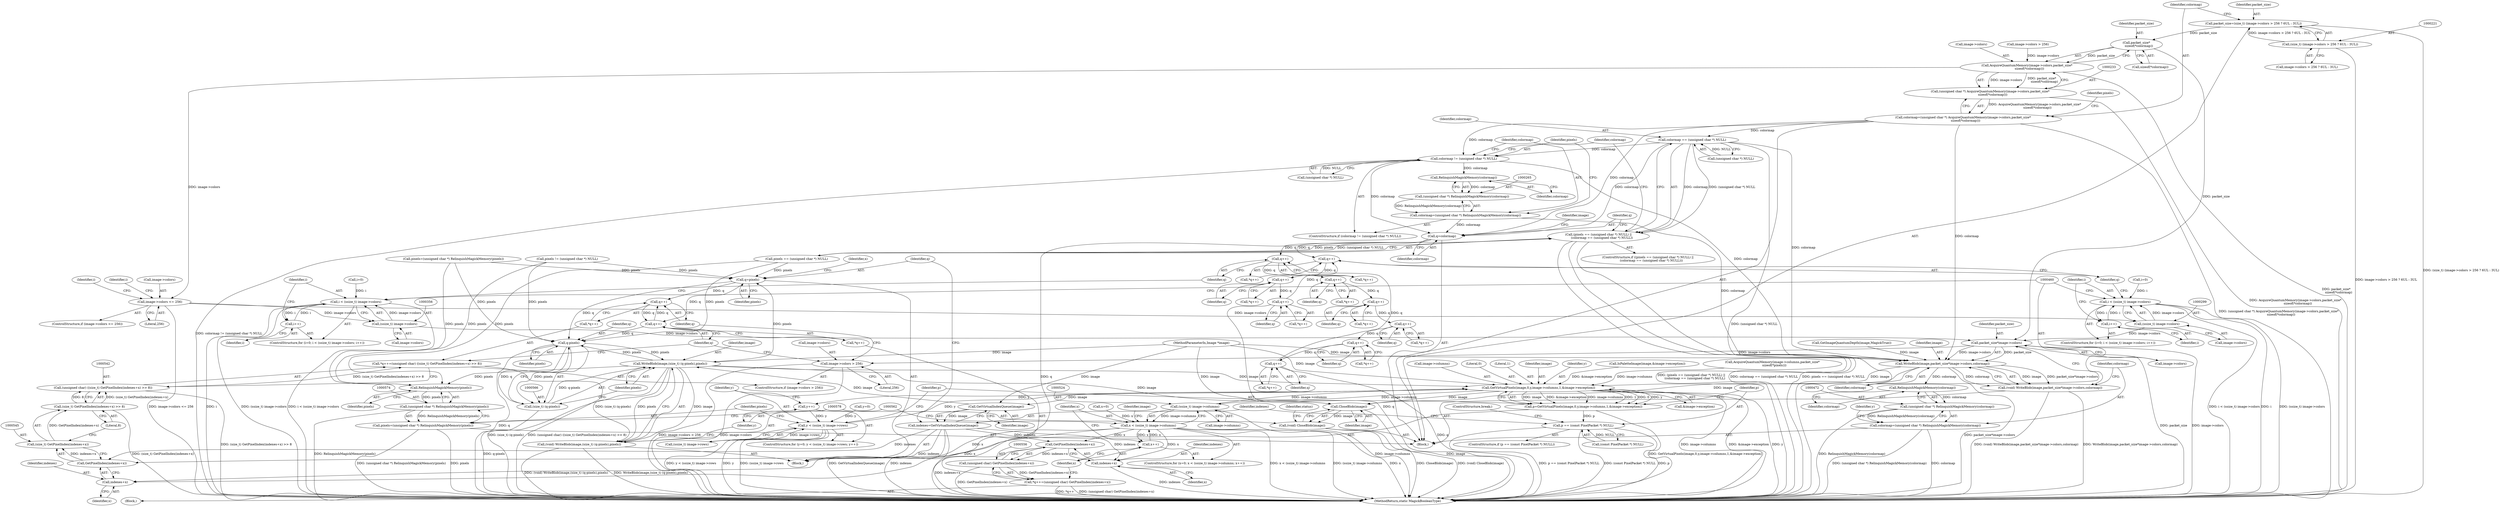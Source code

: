 digraph "0_ImageMagick_6233ef75bb973745ab1092b59aea8fe316f09074@API" {
"1000238" [label="(Call,packet_size*\n     sizeof(*colormap))"];
"1000218" [label="(Call,packet_size=(size_t) (image->colors > 256 ? 6UL : 3UL))"];
"1000220" [label="(Call,(size_t) (image->colors > 256 ? 6UL : 3UL))"];
"1000234" [label="(Call,AcquireQuantumMemory(image->colors,packet_size*\n     sizeof(*colormap)))"];
"1000232" [label="(Call,(unsigned char *) AcquireQuantumMemory(image->colors,packet_size*\n     sizeof(*colormap)))"];
"1000230" [label="(Call,colormap=(unsigned char *) AcquireQuantumMemory(image->colors,packet_size*\n     sizeof(*colormap)))"];
"1000250" [label="(Call,colormap == (unsigned char *) NULL)"];
"1000244" [label="(Call,(pixels == (unsigned char *) NULL) ||\n       (colormap == (unsigned char *) NULL))"];
"1000257" [label="(Call,colormap != (unsigned char *) NULL)"];
"1000266" [label="(Call,RelinquishMagickMemory(colormap))"];
"1000264" [label="(Call,(unsigned char *) RelinquishMagickMemory(colormap))"];
"1000262" [label="(Call,colormap=(unsigned char *) RelinquishMagickMemory(colormap))"];
"1000283" [label="(Call,q=colormap)"];
"1000308" [label="(Call,q++)"];
"1000322" [label="(Call,q++)"];
"1000336" [label="(Call,q++)"];
"1000365" [label="(Call,q++)"];
"1000381" [label="(Call,q++)"];
"1000397" [label="(Call,q++)"];
"1000413" [label="(Call,q++)"];
"1000429" [label="(Call,q++)"];
"1000445" [label="(Call,q++)"];
"1000461" [label="(Call,WriteBlob(image,packet_size*image->colors,colormap))"];
"1000459" [label="(Call,(void) WriteBlob(image,packet_size*image->colors,colormap))"];
"1000473" [label="(Call,RelinquishMagickMemory(colormap))"];
"1000471" [label="(Call,(unsigned char *) RelinquishMagickMemory(colormap))"];
"1000469" [label="(Call,colormap=(unsigned char *) RelinquishMagickMemory(colormap))"];
"1000491" [label="(Call,GetVirtualPixels(image,0,y,image->columns,1,&image->exception))"];
"1000486" [label="(Call,y++)"];
"1000479" [label="(Call,y < (ssize_t) image->rows)"];
"1000489" [label="(Call,p=GetVirtualPixels(image,0,y,image->columns,1,&image->exception))"];
"1000504" [label="(Call,p == (const PixelPacket *) NULL)"];
"1000512" [label="(Call,GetVirtualIndexQueue(image))"];
"1000510" [label="(Call,indexes=GetVirtualIndexQueue(image))"];
"1000546" [label="(Call,GetPixelIndex(indexes+x))"];
"1000544" [label="(Call,(size_t) GetPixelIndex(indexes+x))"];
"1000543" [label="(Call,(size_t) GetPixelIndex(indexes+x) >> 8)"];
"1000541" [label="(Call,(unsigned char) ((size_t) GetPixelIndex(indexes+x) >> 8))"];
"1000537" [label="(Call,*q++=(unsigned char) ((size_t) GetPixelIndex(indexes+x) >> 8))"];
"1000547" [label="(Call,indexes+x)"];
"1000557" [label="(Call,GetPixelIndex(indexes+x))"];
"1000555" [label="(Call,(unsigned char) GetPixelIndex(indexes+x))"];
"1000551" [label="(Call,*q++=(unsigned char) GetPixelIndex(indexes+x))"];
"1000558" [label="(Call,indexes+x)"];
"1000563" [label="(Call,WriteBlob(image,(size_t) (q-pixels),pixels))"];
"1000514" [label="(Call,q=pixels)"];
"1000539" [label="(Call,q++)"];
"1000553" [label="(Call,q++)"];
"1000567" [label="(Call,q-pixels)"];
"1000565" [label="(Call,(size_t) (q-pixels))"];
"1000561" [label="(Call,(void) WriteBlob(image,(size_t) (q-pixels),pixels))"];
"1000575" [label="(Call,RelinquishMagickMemory(pixels))"];
"1000573" [label="(Call,(unsigned char *) RelinquishMagickMemory(pixels))"];
"1000571" [label="(Call,pixels=(unsigned char *) RelinquishMagickMemory(pixels))"];
"1000579" [label="(Call,CloseBlob(image))"];
"1000577" [label="(Call,(void) CloseBlob(image))"];
"1000523" [label="(Call,(ssize_t) image->columns)"];
"1000521" [label="(Call,x < (ssize_t) image->columns)"];
"1000528" [label="(Call,x++)"];
"1000287" [label="(Call,image->colors <= 256)"];
"1000298" [label="(Call,(ssize_t) image->colors)"];
"1000296" [label="(Call,i < (ssize_t) image->colors)"];
"1000303" [label="(Call,i++)"];
"1000463" [label="(Call,packet_size*image->colors)"];
"1000532" [label="(Call,image->colors > 256)"];
"1000355" [label="(Call,(ssize_t) image->colors)"];
"1000353" [label="(Call,i < (ssize_t) image->colors)"];
"1000360" [label="(Call,i++)"];
"1000494" [label="(Identifier,y)"];
"1000510" [label="(Call,indexes=GetVirtualIndexQueue(image))"];
"1000568" [label="(Identifier,q)"];
"1000232" [label="(Call,(unsigned char *) AcquireQuantumMemory(image->colors,packet_size*\n     sizeof(*colormap)))"];
"1000297" [label="(Identifier,i)"];
"1000230" [label="(Call,colormap=(unsigned char *) AcquireQuantumMemory(image->colors,packet_size*\n     sizeof(*colormap)))"];
"1000488" [label="(Block,)"];
"1000349" [label="(ControlStructure,for (i=0; i < (ssize_t) image->colors; i++))"];
"1000540" [label="(Identifier,q)"];
"1000181" [label="(Call,IsPaletteImage(image,&image->exception))"];
"1000575" [label="(Call,RelinquishMagickMemory(pixels))"];
"1000321" [label="(Call,*q++)"];
"1000479" [label="(Call,y < (ssize_t) image->rows)"];
"1000509" [label="(ControlStructure,break;)"];
"1000337" [label="(Identifier,q)"];
"1000398" [label="(Identifier,q)"];
"1000264" [label="(Call,(unsigned char *) RelinquishMagickMemory(colormap))"];
"1000234" [label="(Call,AcquireQuantumMemory(image->colors,packet_size*\n     sizeof(*colormap)))"];
"1000209" [label="(Call,AcquireQuantumMemory(image->columns,packet_size*\n    sizeof(*pixels)))"];
"1000461" [label="(Call,WriteBlob(image,packet_size*image->colors,colormap))"];
"1000354" [label="(Identifier,i)"];
"1000549" [label="(Identifier,x)"];
"1000262" [label="(Call,colormap=(unsigned char *) RelinquishMagickMemory(colormap))"];
"1000259" [label="(Call,(unsigned char *) NULL)"];
"1000397" [label="(Call,q++)"];
"1000564" [label="(Identifier,image)"];
"1000557" [label="(Call,GetPixelIndex(indexes+x))"];
"1000506" [label="(Call,(const PixelPacket *) NULL)"];
"1000357" [label="(Call,image->colors)"];
"1000293" [label="(Call,i=0)"];
"1000382" [label="(Identifier,q)"];
"1000546" [label="(Call,GetPixelIndex(indexes+x))"];
"1000489" [label="(Call,p=GetVirtualPixels(image,0,y,image->columns,1,&image->exception))"];
"1000515" [label="(Identifier,q)"];
"1000219" [label="(Identifier,packet_size)"];
"1000286" [label="(ControlStructure,if (image->colors <= 256))"];
"1000239" [label="(Identifier,packet_size)"];
"1000495" [label="(Call,image->columns)"];
"1000238" [label="(Call,packet_size*\n     sizeof(*colormap))"];
"1000572" [label="(Identifier,pixels)"];
"1000428" [label="(Call,*q++)"];
"1000323" [label="(Identifier,q)"];
"1000567" [label="(Call,q-pixels)"];
"1000560" [label="(Identifier,x)"];
"1000459" [label="(Call,(void) WriteBlob(image,packet_size*image->colors,colormap))"];
"1000493" [label="(Literal,0)"];
"1000245" [label="(Call,pixels == (unsigned char *) NULL)"];
"1000243" [label="(ControlStructure,if ((pixels == (unsigned char *) NULL) ||\n       (colormap == (unsigned char *) NULL)))"];
"1000473" [label="(Call,RelinquishMagickMemory(colormap))"];
"1000512" [label="(Call,GetVirtualIndexQueue(image))"];
"1000471" [label="(Call,(unsigned char *) RelinquishMagickMemory(colormap))"];
"1000580" [label="(Identifier,image)"];
"1000413" [label="(Call,q++)"];
"1000292" [label="(ControlStructure,for (i=0; i < (ssize_t) image->colors; i++))"];
"1000491" [label="(Call,GetVirtualPixels(image,0,y,image->columns,1,&image->exception))"];
"1000511" [label="(Identifier,indexes)"];
"1000477" [label="(Identifier,y)"];
"1000528" [label="(Call,x++)"];
"1000294" [label="(Identifier,i)"];
"1000481" [label="(Call,(ssize_t) image->rows)"];
"1000539" [label="(Call,q++)"];
"1000269" [label="(Call,pixels != (unsigned char *) NULL)"];
"1000251" [label="(Identifier,colormap)"];
"1000258" [label="(Identifier,colormap)"];
"1000350" [label="(Call,i=0)"];
"1000360" [label="(Call,i++)"];
"1000573" [label="(Call,(unsigned char *) RelinquishMagickMemory(pixels))"];
"1000396" [label="(Call,*q++)"];
"1000518" [label="(Call,x=0)"];
"1000530" [label="(Block,)"];
"1000223" [label="(Call,image->colors > 256)"];
"1000522" [label="(Identifier,x)"];
"1000235" [label="(Call,image->colors)"];
"1000486" [label="(Call,y++)"];
"1000304" [label="(Identifier,i)"];
"1000240" [label="(Call,sizeof(*colormap))"];
"1000521" [label="(Call,x < (ssize_t) image->columns)"];
"1000300" [label="(Call,image->colors)"];
"1000288" [label="(Call,image->colors)"];
"1000107" [label="(Block,)"];
"1000579" [label="(Call,CloseBlob(image))"];
"1000538" [label="(Call,*q++)"];
"1000291" [label="(Literal,256)"];
"1000106" [label="(MethodParameterIn,Image *image)"];
"1000353" [label="(Call,i < (ssize_t) image->colors)"];
"1000468" [label="(Identifier,colormap)"];
"1000361" [label="(Identifier,i)"];
"1000559" [label="(Identifier,indexes)"];
"1000533" [label="(Call,image->colors)"];
"1000252" [label="(Call,(unsigned char *) NULL)"];
"1000514" [label="(Call,q=pixels)"];
"1000523" [label="(Call,(ssize_t) image->columns)"];
"1000218" [label="(Call,packet_size=(size_t) (image->colors > 256 ? 6UL : 3UL))"];
"1000287" [label="(Call,image->colors <= 256)"];
"1000267" [label="(Identifier,colormap)"];
"1000577" [label="(Call,(void) CloseBlob(image))"];
"1000505" [label="(Identifier,p)"];
"1000335" [label="(Call,*q++)"];
"1000531" [label="(ControlStructure,if (image->colors > 256))"];
"1000263" [label="(Identifier,colormap)"];
"1000336" [label="(Call,q++)"];
"1000517" [label="(ControlStructure,for (x=0; x < (ssize_t) image->columns; x++))"];
"1000547" [label="(Call,indexes+x)"];
"1000561" [label="(Call,(void) WriteBlob(image,(size_t) (q-pixels),pixels))"];
"1000563" [label="(Call,WriteBlob(image,(size_t) (q-pixels),pixels))"];
"1000534" [label="(Identifier,image)"];
"1000381" [label="(Call,q++)"];
"1000283" [label="(Call,q=colormap)"];
"1000552" [label="(Call,*q++)"];
"1000570" [label="(Identifier,pixels)"];
"1000582" [label="(Identifier,status)"];
"1000463" [label="(Call,packet_size*image->colors)"];
"1000476" [label="(Call,y=0)"];
"1000503" [label="(ControlStructure,if (p == (const PixelPacket *) NULL))"];
"1000555" [label="(Call,(unsigned char) GetPixelIndex(indexes+x))"];
"1000366" [label="(Identifier,q)"];
"1000548" [label="(Identifier,indexes)"];
"1000355" [label="(Call,(ssize_t) image->colors)"];
"1000565" [label="(Call,(size_t) (q-pixels))"];
"1000303" [label="(Call,i++)"];
"1000220" [label="(Call,(size_t) (image->colors > 256 ? 6UL : 3UL))"];
"1000558" [label="(Call,indexes+x)"];
"1000444" [label="(Call,*q++)"];
"1000480" [label="(Identifier,y)"];
"1000462" [label="(Identifier,image)"];
"1000529" [label="(Identifier,x)"];
"1000412" [label="(Call,*q++)"];
"1000195" [label="(Call,GetImageQuantumDepth(image,MagickTrue))"];
"1000475" [label="(ControlStructure,for (y=0; y < (ssize_t) image->rows; y++))"];
"1000576" [label="(Identifier,pixels)"];
"1000541" [label="(Call,(unsigned char) ((size_t) GetPixelIndex(indexes+x) >> 8))"];
"1000298" [label="(Call,(ssize_t) image->colors)"];
"1000465" [label="(Call,image->colors)"];
"1000543" [label="(Call,(size_t) GetPixelIndex(indexes+x) >> 8)"];
"1000430" [label="(Identifier,q)"];
"1000296" [label="(Call,i < (ssize_t) image->colors)"];
"1000513" [label="(Identifier,image)"];
"1000532" [label="(Call,image->colors > 256)"];
"1000222" [label="(Call,image->colors > 256 ? 6UL : 3UL)"];
"1000525" [label="(Call,image->columns)"];
"1000364" [label="(Call,*q++)"];
"1000446" [label="(Identifier,q)"];
"1000309" [label="(Identifier,q)"];
"1000429" [label="(Call,q++)"];
"1000250" [label="(Call,colormap == (unsigned char *) NULL)"];
"1000569" [label="(Identifier,pixels)"];
"1000365" [label="(Call,q++)"];
"1000498" [label="(Literal,1)"];
"1000553" [label="(Call,q++)"];
"1000544" [label="(Call,(size_t) GetPixelIndex(indexes+x))"];
"1000550" [label="(Literal,8)"];
"1000583" [label="(MethodReturn,static MagickBooleanType)"];
"1000256" [label="(ControlStructure,if (colormap != (unsigned char *) NULL))"];
"1000536" [label="(Literal,256)"];
"1000492" [label="(Identifier,image)"];
"1000499" [label="(Call,&image->exception)"];
"1000519" [label="(Identifier,x)"];
"1000270" [label="(Identifier,pixels)"];
"1000322" [label="(Call,q++)"];
"1000246" [label="(Identifier,pixels)"];
"1000445" [label="(Call,q++)"];
"1000504" [label="(Call,p == (const PixelPacket *) NULL)"];
"1000351" [label="(Identifier,i)"];
"1000490" [label="(Identifier,p)"];
"1000244" [label="(Call,(pixels == (unsigned char *) NULL) ||\n       (colormap == (unsigned char *) NULL))"];
"1000487" [label="(Identifier,y)"];
"1000554" [label="(Identifier,q)"];
"1000257" [label="(Call,colormap != (unsigned char *) NULL)"];
"1000469" [label="(Call,colormap=(unsigned char *) RelinquishMagickMemory(colormap))"];
"1000551" [label="(Call,*q++=(unsigned char) GetPixelIndex(indexes+x))"];
"1000307" [label="(Call,*q++)"];
"1000470" [label="(Identifier,colormap)"];
"1000284" [label="(Identifier,q)"];
"1000231" [label="(Identifier,colormap)"];
"1000464" [label="(Identifier,packet_size)"];
"1000380" [label="(Call,*q++)"];
"1000266" [label="(Call,RelinquishMagickMemory(colormap))"];
"1000571" [label="(Call,pixels=(unsigned char *) RelinquishMagickMemory(pixels))"];
"1000516" [label="(Identifier,pixels)"];
"1000285" [label="(Identifier,colormap)"];
"1000474" [label="(Identifier,colormap)"];
"1000308" [label="(Call,q++)"];
"1000537" [label="(Call,*q++=(unsigned char) ((size_t) GetPixelIndex(indexes+x) >> 8))"];
"1000289" [label="(Identifier,image)"];
"1000274" [label="(Call,pixels=(unsigned char *) RelinquishMagickMemory(pixels))"];
"1000414" [label="(Identifier,q)"];
"1000238" -> "1000234"  [label="AST: "];
"1000238" -> "1000240"  [label="CFG: "];
"1000239" -> "1000238"  [label="AST: "];
"1000240" -> "1000238"  [label="AST: "];
"1000234" -> "1000238"  [label="CFG: "];
"1000238" -> "1000234"  [label="DDG: packet_size"];
"1000218" -> "1000238"  [label="DDG: packet_size"];
"1000238" -> "1000463"  [label="DDG: packet_size"];
"1000218" -> "1000107"  [label="AST: "];
"1000218" -> "1000220"  [label="CFG: "];
"1000219" -> "1000218"  [label="AST: "];
"1000220" -> "1000218"  [label="AST: "];
"1000231" -> "1000218"  [label="CFG: "];
"1000218" -> "1000583"  [label="DDG: (size_t) (image->colors > 256 ? 6UL : 3UL)"];
"1000220" -> "1000218"  [label="DDG: image->colors > 256 ? 6UL : 3UL"];
"1000220" -> "1000222"  [label="CFG: "];
"1000221" -> "1000220"  [label="AST: "];
"1000222" -> "1000220"  [label="AST: "];
"1000220" -> "1000583"  [label="DDG: image->colors > 256 ? 6UL : 3UL"];
"1000234" -> "1000232"  [label="AST: "];
"1000235" -> "1000234"  [label="AST: "];
"1000232" -> "1000234"  [label="CFG: "];
"1000234" -> "1000583"  [label="DDG: packet_size*\n     sizeof(*colormap)"];
"1000234" -> "1000232"  [label="DDG: image->colors"];
"1000234" -> "1000232"  [label="DDG: packet_size*\n     sizeof(*colormap)"];
"1000223" -> "1000234"  [label="DDG: image->colors"];
"1000234" -> "1000287"  [label="DDG: image->colors"];
"1000232" -> "1000230"  [label="AST: "];
"1000233" -> "1000232"  [label="AST: "];
"1000230" -> "1000232"  [label="CFG: "];
"1000232" -> "1000583"  [label="DDG: AcquireQuantumMemory(image->colors,packet_size*\n     sizeof(*colormap))"];
"1000232" -> "1000230"  [label="DDG: AcquireQuantumMemory(image->colors,packet_size*\n     sizeof(*colormap))"];
"1000230" -> "1000107"  [label="AST: "];
"1000231" -> "1000230"  [label="AST: "];
"1000246" -> "1000230"  [label="CFG: "];
"1000230" -> "1000583"  [label="DDG: (unsigned char *) AcquireQuantumMemory(image->colors,packet_size*\n     sizeof(*colormap))"];
"1000230" -> "1000250"  [label="DDG: colormap"];
"1000230" -> "1000257"  [label="DDG: colormap"];
"1000230" -> "1000283"  [label="DDG: colormap"];
"1000230" -> "1000461"  [label="DDG: colormap"];
"1000250" -> "1000244"  [label="AST: "];
"1000250" -> "1000252"  [label="CFG: "];
"1000251" -> "1000250"  [label="AST: "];
"1000252" -> "1000250"  [label="AST: "];
"1000244" -> "1000250"  [label="CFG: "];
"1000250" -> "1000583"  [label="DDG: (unsigned char *) NULL"];
"1000250" -> "1000244"  [label="DDG: colormap"];
"1000250" -> "1000244"  [label="DDG: (unsigned char *) NULL"];
"1000252" -> "1000250"  [label="DDG: NULL"];
"1000250" -> "1000257"  [label="DDG: colormap"];
"1000250" -> "1000283"  [label="DDG: colormap"];
"1000250" -> "1000461"  [label="DDG: colormap"];
"1000244" -> "1000243"  [label="AST: "];
"1000244" -> "1000245"  [label="CFG: "];
"1000245" -> "1000244"  [label="AST: "];
"1000258" -> "1000244"  [label="CFG: "];
"1000284" -> "1000244"  [label="CFG: "];
"1000244" -> "1000583"  [label="DDG: (pixels == (unsigned char *) NULL) ||\n       (colormap == (unsigned char *) NULL)"];
"1000244" -> "1000583"  [label="DDG: colormap == (unsigned char *) NULL"];
"1000244" -> "1000583"  [label="DDG: pixels == (unsigned char *) NULL"];
"1000245" -> "1000244"  [label="DDG: pixels"];
"1000245" -> "1000244"  [label="DDG: (unsigned char *) NULL"];
"1000257" -> "1000256"  [label="AST: "];
"1000257" -> "1000259"  [label="CFG: "];
"1000258" -> "1000257"  [label="AST: "];
"1000259" -> "1000257"  [label="AST: "];
"1000263" -> "1000257"  [label="CFG: "];
"1000270" -> "1000257"  [label="CFG: "];
"1000257" -> "1000583"  [label="DDG: colormap != (unsigned char *) NULL"];
"1000259" -> "1000257"  [label="DDG: NULL"];
"1000257" -> "1000266"  [label="DDG: colormap"];
"1000257" -> "1000283"  [label="DDG: colormap"];
"1000257" -> "1000461"  [label="DDG: colormap"];
"1000266" -> "1000264"  [label="AST: "];
"1000266" -> "1000267"  [label="CFG: "];
"1000267" -> "1000266"  [label="AST: "];
"1000264" -> "1000266"  [label="CFG: "];
"1000266" -> "1000264"  [label="DDG: colormap"];
"1000264" -> "1000262"  [label="AST: "];
"1000265" -> "1000264"  [label="AST: "];
"1000262" -> "1000264"  [label="CFG: "];
"1000264" -> "1000262"  [label="DDG: RelinquishMagickMemory(colormap)"];
"1000262" -> "1000256"  [label="AST: "];
"1000263" -> "1000262"  [label="AST: "];
"1000270" -> "1000262"  [label="CFG: "];
"1000262" -> "1000283"  [label="DDG: colormap"];
"1000262" -> "1000461"  [label="DDG: colormap"];
"1000283" -> "1000107"  [label="AST: "];
"1000283" -> "1000285"  [label="CFG: "];
"1000284" -> "1000283"  [label="AST: "];
"1000285" -> "1000283"  [label="AST: "];
"1000289" -> "1000283"  [label="CFG: "];
"1000283" -> "1000583"  [label="DDG: q"];
"1000283" -> "1000308"  [label="DDG: q"];
"1000283" -> "1000365"  [label="DDG: q"];
"1000308" -> "1000307"  [label="AST: "];
"1000308" -> "1000309"  [label="CFG: "];
"1000309" -> "1000308"  [label="AST: "];
"1000307" -> "1000308"  [label="CFG: "];
"1000336" -> "1000308"  [label="DDG: q"];
"1000308" -> "1000322"  [label="DDG: q"];
"1000322" -> "1000321"  [label="AST: "];
"1000322" -> "1000323"  [label="CFG: "];
"1000323" -> "1000322"  [label="AST: "];
"1000321" -> "1000322"  [label="CFG: "];
"1000322" -> "1000336"  [label="DDG: q"];
"1000336" -> "1000335"  [label="AST: "];
"1000336" -> "1000337"  [label="CFG: "];
"1000337" -> "1000336"  [label="AST: "];
"1000335" -> "1000336"  [label="CFG: "];
"1000336" -> "1000583"  [label="DDG: q"];
"1000365" -> "1000364"  [label="AST: "];
"1000365" -> "1000366"  [label="CFG: "];
"1000366" -> "1000365"  [label="AST: "];
"1000364" -> "1000365"  [label="CFG: "];
"1000445" -> "1000365"  [label="DDG: q"];
"1000365" -> "1000381"  [label="DDG: q"];
"1000381" -> "1000380"  [label="AST: "];
"1000381" -> "1000382"  [label="CFG: "];
"1000382" -> "1000381"  [label="AST: "];
"1000380" -> "1000381"  [label="CFG: "];
"1000381" -> "1000397"  [label="DDG: q"];
"1000397" -> "1000396"  [label="AST: "];
"1000397" -> "1000398"  [label="CFG: "];
"1000398" -> "1000397"  [label="AST: "];
"1000396" -> "1000397"  [label="CFG: "];
"1000397" -> "1000413"  [label="DDG: q"];
"1000413" -> "1000412"  [label="AST: "];
"1000413" -> "1000414"  [label="CFG: "];
"1000414" -> "1000413"  [label="AST: "];
"1000412" -> "1000413"  [label="CFG: "];
"1000413" -> "1000429"  [label="DDG: q"];
"1000429" -> "1000428"  [label="AST: "];
"1000429" -> "1000430"  [label="CFG: "];
"1000430" -> "1000429"  [label="AST: "];
"1000428" -> "1000429"  [label="CFG: "];
"1000429" -> "1000445"  [label="DDG: q"];
"1000445" -> "1000444"  [label="AST: "];
"1000445" -> "1000446"  [label="CFG: "];
"1000446" -> "1000445"  [label="AST: "];
"1000444" -> "1000445"  [label="CFG: "];
"1000445" -> "1000583"  [label="DDG: q"];
"1000461" -> "1000459"  [label="AST: "];
"1000461" -> "1000468"  [label="CFG: "];
"1000462" -> "1000461"  [label="AST: "];
"1000463" -> "1000461"  [label="AST: "];
"1000468" -> "1000461"  [label="AST: "];
"1000459" -> "1000461"  [label="CFG: "];
"1000461" -> "1000583"  [label="DDG: packet_size*image->colors"];
"1000461" -> "1000459"  [label="DDG: image"];
"1000461" -> "1000459"  [label="DDG: packet_size*image->colors"];
"1000461" -> "1000459"  [label="DDG: colormap"];
"1000195" -> "1000461"  [label="DDG: image"];
"1000106" -> "1000461"  [label="DDG: image"];
"1000463" -> "1000461"  [label="DDG: packet_size"];
"1000463" -> "1000461"  [label="DDG: image->colors"];
"1000461" -> "1000473"  [label="DDG: colormap"];
"1000461" -> "1000491"  [label="DDG: image"];
"1000461" -> "1000579"  [label="DDG: image"];
"1000459" -> "1000107"  [label="AST: "];
"1000460" -> "1000459"  [label="AST: "];
"1000470" -> "1000459"  [label="CFG: "];
"1000459" -> "1000583"  [label="DDG: WriteBlob(image,packet_size*image->colors,colormap)"];
"1000459" -> "1000583"  [label="DDG: (void) WriteBlob(image,packet_size*image->colors,colormap)"];
"1000473" -> "1000471"  [label="AST: "];
"1000473" -> "1000474"  [label="CFG: "];
"1000474" -> "1000473"  [label="AST: "];
"1000471" -> "1000473"  [label="CFG: "];
"1000473" -> "1000471"  [label="DDG: colormap"];
"1000471" -> "1000469"  [label="AST: "];
"1000472" -> "1000471"  [label="AST: "];
"1000469" -> "1000471"  [label="CFG: "];
"1000471" -> "1000583"  [label="DDG: RelinquishMagickMemory(colormap)"];
"1000471" -> "1000469"  [label="DDG: RelinquishMagickMemory(colormap)"];
"1000469" -> "1000107"  [label="AST: "];
"1000470" -> "1000469"  [label="AST: "];
"1000477" -> "1000469"  [label="CFG: "];
"1000469" -> "1000583"  [label="DDG: (unsigned char *) RelinquishMagickMemory(colormap)"];
"1000469" -> "1000583"  [label="DDG: colormap"];
"1000491" -> "1000489"  [label="AST: "];
"1000491" -> "1000499"  [label="CFG: "];
"1000492" -> "1000491"  [label="AST: "];
"1000493" -> "1000491"  [label="AST: "];
"1000494" -> "1000491"  [label="AST: "];
"1000495" -> "1000491"  [label="AST: "];
"1000498" -> "1000491"  [label="AST: "];
"1000499" -> "1000491"  [label="AST: "];
"1000489" -> "1000491"  [label="CFG: "];
"1000491" -> "1000583"  [label="DDG: y"];
"1000491" -> "1000583"  [label="DDG: image->columns"];
"1000491" -> "1000583"  [label="DDG: &image->exception"];
"1000491" -> "1000486"  [label="DDG: y"];
"1000491" -> "1000489"  [label="DDG: image"];
"1000491" -> "1000489"  [label="DDG: &image->exception"];
"1000491" -> "1000489"  [label="DDG: image->columns"];
"1000491" -> "1000489"  [label="DDG: 1"];
"1000491" -> "1000489"  [label="DDG: 0"];
"1000491" -> "1000489"  [label="DDG: y"];
"1000563" -> "1000491"  [label="DDG: image"];
"1000106" -> "1000491"  [label="DDG: image"];
"1000479" -> "1000491"  [label="DDG: y"];
"1000523" -> "1000491"  [label="DDG: image->columns"];
"1000209" -> "1000491"  [label="DDG: image->columns"];
"1000181" -> "1000491"  [label="DDG: &image->exception"];
"1000491" -> "1000512"  [label="DDG: image"];
"1000491" -> "1000523"  [label="DDG: image->columns"];
"1000491" -> "1000579"  [label="DDG: image"];
"1000486" -> "1000475"  [label="AST: "];
"1000486" -> "1000487"  [label="CFG: "];
"1000487" -> "1000486"  [label="AST: "];
"1000480" -> "1000486"  [label="CFG: "];
"1000486" -> "1000479"  [label="DDG: y"];
"1000479" -> "1000475"  [label="AST: "];
"1000479" -> "1000481"  [label="CFG: "];
"1000480" -> "1000479"  [label="AST: "];
"1000481" -> "1000479"  [label="AST: "];
"1000490" -> "1000479"  [label="CFG: "];
"1000572" -> "1000479"  [label="CFG: "];
"1000479" -> "1000583"  [label="DDG: y < (ssize_t) image->rows"];
"1000479" -> "1000583"  [label="DDG: y"];
"1000479" -> "1000583"  [label="DDG: (ssize_t) image->rows"];
"1000476" -> "1000479"  [label="DDG: y"];
"1000481" -> "1000479"  [label="DDG: image->rows"];
"1000489" -> "1000488"  [label="AST: "];
"1000490" -> "1000489"  [label="AST: "];
"1000505" -> "1000489"  [label="CFG: "];
"1000489" -> "1000583"  [label="DDG: GetVirtualPixels(image,0,y,image->columns,1,&image->exception)"];
"1000489" -> "1000504"  [label="DDG: p"];
"1000504" -> "1000503"  [label="AST: "];
"1000504" -> "1000506"  [label="CFG: "];
"1000505" -> "1000504"  [label="AST: "];
"1000506" -> "1000504"  [label="AST: "];
"1000509" -> "1000504"  [label="CFG: "];
"1000511" -> "1000504"  [label="CFG: "];
"1000504" -> "1000583"  [label="DDG: (const PixelPacket *) NULL"];
"1000504" -> "1000583"  [label="DDG: p"];
"1000504" -> "1000583"  [label="DDG: p == (const PixelPacket *) NULL"];
"1000506" -> "1000504"  [label="DDG: NULL"];
"1000512" -> "1000510"  [label="AST: "];
"1000512" -> "1000513"  [label="CFG: "];
"1000513" -> "1000512"  [label="AST: "];
"1000510" -> "1000512"  [label="CFG: "];
"1000512" -> "1000510"  [label="DDG: image"];
"1000106" -> "1000512"  [label="DDG: image"];
"1000512" -> "1000563"  [label="DDG: image"];
"1000510" -> "1000488"  [label="AST: "];
"1000511" -> "1000510"  [label="AST: "];
"1000515" -> "1000510"  [label="CFG: "];
"1000510" -> "1000583"  [label="DDG: indexes"];
"1000510" -> "1000583"  [label="DDG: GetVirtualIndexQueue(image)"];
"1000510" -> "1000546"  [label="DDG: indexes"];
"1000510" -> "1000547"  [label="DDG: indexes"];
"1000510" -> "1000557"  [label="DDG: indexes"];
"1000510" -> "1000558"  [label="DDG: indexes"];
"1000546" -> "1000544"  [label="AST: "];
"1000546" -> "1000547"  [label="CFG: "];
"1000547" -> "1000546"  [label="AST: "];
"1000544" -> "1000546"  [label="CFG: "];
"1000546" -> "1000544"  [label="DDG: indexes+x"];
"1000521" -> "1000546"  [label="DDG: x"];
"1000544" -> "1000543"  [label="AST: "];
"1000545" -> "1000544"  [label="AST: "];
"1000550" -> "1000544"  [label="CFG: "];
"1000544" -> "1000543"  [label="DDG: GetPixelIndex(indexes+x)"];
"1000543" -> "1000541"  [label="AST: "];
"1000543" -> "1000550"  [label="CFG: "];
"1000550" -> "1000543"  [label="AST: "];
"1000541" -> "1000543"  [label="CFG: "];
"1000543" -> "1000583"  [label="DDG: (size_t) GetPixelIndex(indexes+x)"];
"1000543" -> "1000541"  [label="DDG: (size_t) GetPixelIndex(indexes+x)"];
"1000543" -> "1000541"  [label="DDG: 8"];
"1000541" -> "1000537"  [label="AST: "];
"1000542" -> "1000541"  [label="AST: "];
"1000537" -> "1000541"  [label="CFG: "];
"1000541" -> "1000583"  [label="DDG: (size_t) GetPixelIndex(indexes+x) >> 8"];
"1000541" -> "1000537"  [label="DDG: (size_t) GetPixelIndex(indexes+x) >> 8"];
"1000537" -> "1000531"  [label="AST: "];
"1000538" -> "1000537"  [label="AST: "];
"1000554" -> "1000537"  [label="CFG: "];
"1000537" -> "1000583"  [label="DDG: (unsigned char) ((size_t) GetPixelIndex(indexes+x) >> 8)"];
"1000547" -> "1000549"  [label="CFG: "];
"1000548" -> "1000547"  [label="AST: "];
"1000549" -> "1000547"  [label="AST: "];
"1000521" -> "1000547"  [label="DDG: x"];
"1000557" -> "1000555"  [label="AST: "];
"1000557" -> "1000558"  [label="CFG: "];
"1000558" -> "1000557"  [label="AST: "];
"1000555" -> "1000557"  [label="CFG: "];
"1000557" -> "1000583"  [label="DDG: indexes+x"];
"1000557" -> "1000555"  [label="DDG: indexes+x"];
"1000521" -> "1000557"  [label="DDG: x"];
"1000555" -> "1000551"  [label="AST: "];
"1000556" -> "1000555"  [label="AST: "];
"1000551" -> "1000555"  [label="CFG: "];
"1000555" -> "1000583"  [label="DDG: GetPixelIndex(indexes+x)"];
"1000555" -> "1000551"  [label="DDG: GetPixelIndex(indexes+x)"];
"1000551" -> "1000530"  [label="AST: "];
"1000552" -> "1000551"  [label="AST: "];
"1000529" -> "1000551"  [label="CFG: "];
"1000551" -> "1000583"  [label="DDG: (unsigned char) GetPixelIndex(indexes+x)"];
"1000551" -> "1000583"  [label="DDG: *q++"];
"1000558" -> "1000560"  [label="CFG: "];
"1000559" -> "1000558"  [label="AST: "];
"1000560" -> "1000558"  [label="AST: "];
"1000558" -> "1000583"  [label="DDG: indexes"];
"1000521" -> "1000558"  [label="DDG: x"];
"1000563" -> "1000561"  [label="AST: "];
"1000563" -> "1000570"  [label="CFG: "];
"1000564" -> "1000563"  [label="AST: "];
"1000565" -> "1000563"  [label="AST: "];
"1000570" -> "1000563"  [label="AST: "];
"1000561" -> "1000563"  [label="CFG: "];
"1000563" -> "1000583"  [label="DDG: (size_t) (q-pixels)"];
"1000563" -> "1000514"  [label="DDG: pixels"];
"1000563" -> "1000561"  [label="DDG: image"];
"1000563" -> "1000561"  [label="DDG: (size_t) (q-pixels)"];
"1000563" -> "1000561"  [label="DDG: pixels"];
"1000106" -> "1000563"  [label="DDG: image"];
"1000565" -> "1000563"  [label="DDG: q-pixels"];
"1000563" -> "1000567"  [label="DDG: pixels"];
"1000567" -> "1000563"  [label="DDG: pixels"];
"1000563" -> "1000575"  [label="DDG: pixels"];
"1000563" -> "1000579"  [label="DDG: image"];
"1000514" -> "1000488"  [label="AST: "];
"1000514" -> "1000516"  [label="CFG: "];
"1000515" -> "1000514"  [label="AST: "];
"1000516" -> "1000514"  [label="AST: "];
"1000519" -> "1000514"  [label="CFG: "];
"1000274" -> "1000514"  [label="DDG: pixels"];
"1000269" -> "1000514"  [label="DDG: pixels"];
"1000245" -> "1000514"  [label="DDG: pixels"];
"1000514" -> "1000539"  [label="DDG: q"];
"1000514" -> "1000553"  [label="DDG: q"];
"1000514" -> "1000567"  [label="DDG: q"];
"1000539" -> "1000538"  [label="AST: "];
"1000539" -> "1000540"  [label="CFG: "];
"1000540" -> "1000539"  [label="AST: "];
"1000538" -> "1000539"  [label="CFG: "];
"1000553" -> "1000539"  [label="DDG: q"];
"1000539" -> "1000553"  [label="DDG: q"];
"1000553" -> "1000552"  [label="AST: "];
"1000553" -> "1000554"  [label="CFG: "];
"1000554" -> "1000553"  [label="AST: "];
"1000552" -> "1000553"  [label="CFG: "];
"1000553" -> "1000567"  [label="DDG: q"];
"1000567" -> "1000565"  [label="AST: "];
"1000567" -> "1000569"  [label="CFG: "];
"1000568" -> "1000567"  [label="AST: "];
"1000569" -> "1000567"  [label="AST: "];
"1000565" -> "1000567"  [label="CFG: "];
"1000567" -> "1000583"  [label="DDG: q"];
"1000567" -> "1000565"  [label="DDG: q"];
"1000567" -> "1000565"  [label="DDG: pixels"];
"1000274" -> "1000567"  [label="DDG: pixels"];
"1000269" -> "1000567"  [label="DDG: pixels"];
"1000245" -> "1000567"  [label="DDG: pixels"];
"1000566" -> "1000565"  [label="AST: "];
"1000570" -> "1000565"  [label="CFG: "];
"1000565" -> "1000583"  [label="DDG: q-pixels"];
"1000561" -> "1000488"  [label="AST: "];
"1000562" -> "1000561"  [label="AST: "];
"1000487" -> "1000561"  [label="CFG: "];
"1000561" -> "1000583"  [label="DDG: WriteBlob(image,(size_t) (q-pixels),pixels)"];
"1000561" -> "1000583"  [label="DDG: (void) WriteBlob(image,(size_t) (q-pixels),pixels)"];
"1000575" -> "1000573"  [label="AST: "];
"1000575" -> "1000576"  [label="CFG: "];
"1000576" -> "1000575"  [label="AST: "];
"1000573" -> "1000575"  [label="CFG: "];
"1000575" -> "1000573"  [label="DDG: pixels"];
"1000274" -> "1000575"  [label="DDG: pixels"];
"1000269" -> "1000575"  [label="DDG: pixels"];
"1000245" -> "1000575"  [label="DDG: pixels"];
"1000573" -> "1000571"  [label="AST: "];
"1000574" -> "1000573"  [label="AST: "];
"1000571" -> "1000573"  [label="CFG: "];
"1000573" -> "1000583"  [label="DDG: RelinquishMagickMemory(pixels)"];
"1000573" -> "1000571"  [label="DDG: RelinquishMagickMemory(pixels)"];
"1000571" -> "1000107"  [label="AST: "];
"1000572" -> "1000571"  [label="AST: "];
"1000578" -> "1000571"  [label="CFG: "];
"1000571" -> "1000583"  [label="DDG: pixels"];
"1000571" -> "1000583"  [label="DDG: (unsigned char *) RelinquishMagickMemory(pixels)"];
"1000579" -> "1000577"  [label="AST: "];
"1000579" -> "1000580"  [label="CFG: "];
"1000580" -> "1000579"  [label="AST: "];
"1000577" -> "1000579"  [label="CFG: "];
"1000579" -> "1000583"  [label="DDG: image"];
"1000579" -> "1000577"  [label="DDG: image"];
"1000106" -> "1000579"  [label="DDG: image"];
"1000577" -> "1000107"  [label="AST: "];
"1000578" -> "1000577"  [label="AST: "];
"1000582" -> "1000577"  [label="CFG: "];
"1000577" -> "1000583"  [label="DDG: CloseBlob(image)"];
"1000577" -> "1000583"  [label="DDG: (void) CloseBlob(image)"];
"1000523" -> "1000521"  [label="AST: "];
"1000523" -> "1000525"  [label="CFG: "];
"1000524" -> "1000523"  [label="AST: "];
"1000525" -> "1000523"  [label="AST: "];
"1000521" -> "1000523"  [label="CFG: "];
"1000523" -> "1000583"  [label="DDG: image->columns"];
"1000523" -> "1000521"  [label="DDG: image->columns"];
"1000521" -> "1000517"  [label="AST: "];
"1000522" -> "1000521"  [label="AST: "];
"1000534" -> "1000521"  [label="CFG: "];
"1000562" -> "1000521"  [label="CFG: "];
"1000521" -> "1000583"  [label="DDG: x"];
"1000521" -> "1000583"  [label="DDG: x < (ssize_t) image->columns"];
"1000521" -> "1000583"  [label="DDG: (ssize_t) image->columns"];
"1000518" -> "1000521"  [label="DDG: x"];
"1000528" -> "1000521"  [label="DDG: x"];
"1000521" -> "1000528"  [label="DDG: x"];
"1000528" -> "1000517"  [label="AST: "];
"1000528" -> "1000529"  [label="CFG: "];
"1000529" -> "1000528"  [label="AST: "];
"1000522" -> "1000528"  [label="CFG: "];
"1000287" -> "1000286"  [label="AST: "];
"1000287" -> "1000291"  [label="CFG: "];
"1000288" -> "1000287"  [label="AST: "];
"1000291" -> "1000287"  [label="AST: "];
"1000294" -> "1000287"  [label="CFG: "];
"1000351" -> "1000287"  [label="CFG: "];
"1000287" -> "1000583"  [label="DDG: image->colors <= 256"];
"1000287" -> "1000298"  [label="DDG: image->colors"];
"1000287" -> "1000355"  [label="DDG: image->colors"];
"1000298" -> "1000296"  [label="AST: "];
"1000298" -> "1000300"  [label="CFG: "];
"1000299" -> "1000298"  [label="AST: "];
"1000300" -> "1000298"  [label="AST: "];
"1000296" -> "1000298"  [label="CFG: "];
"1000298" -> "1000296"  [label="DDG: image->colors"];
"1000298" -> "1000463"  [label="DDG: image->colors"];
"1000296" -> "1000292"  [label="AST: "];
"1000297" -> "1000296"  [label="AST: "];
"1000309" -> "1000296"  [label="CFG: "];
"1000460" -> "1000296"  [label="CFG: "];
"1000296" -> "1000583"  [label="DDG: i"];
"1000296" -> "1000583"  [label="DDG: (ssize_t) image->colors"];
"1000296" -> "1000583"  [label="DDG: i < (ssize_t) image->colors"];
"1000293" -> "1000296"  [label="DDG: i"];
"1000303" -> "1000296"  [label="DDG: i"];
"1000296" -> "1000303"  [label="DDG: i"];
"1000303" -> "1000292"  [label="AST: "];
"1000303" -> "1000304"  [label="CFG: "];
"1000304" -> "1000303"  [label="AST: "];
"1000297" -> "1000303"  [label="CFG: "];
"1000463" -> "1000465"  [label="CFG: "];
"1000464" -> "1000463"  [label="AST: "];
"1000465" -> "1000463"  [label="AST: "];
"1000468" -> "1000463"  [label="CFG: "];
"1000463" -> "1000583"  [label="DDG: image->colors"];
"1000463" -> "1000583"  [label="DDG: packet_size"];
"1000355" -> "1000463"  [label="DDG: image->colors"];
"1000463" -> "1000532"  [label="DDG: image->colors"];
"1000532" -> "1000531"  [label="AST: "];
"1000532" -> "1000536"  [label="CFG: "];
"1000533" -> "1000532"  [label="AST: "];
"1000536" -> "1000532"  [label="AST: "];
"1000540" -> "1000532"  [label="CFG: "];
"1000554" -> "1000532"  [label="CFG: "];
"1000532" -> "1000583"  [label="DDG: image->colors"];
"1000532" -> "1000583"  [label="DDG: image->colors > 256"];
"1000355" -> "1000353"  [label="AST: "];
"1000355" -> "1000357"  [label="CFG: "];
"1000356" -> "1000355"  [label="AST: "];
"1000357" -> "1000355"  [label="AST: "];
"1000353" -> "1000355"  [label="CFG: "];
"1000355" -> "1000353"  [label="DDG: image->colors"];
"1000353" -> "1000349"  [label="AST: "];
"1000354" -> "1000353"  [label="AST: "];
"1000366" -> "1000353"  [label="CFG: "];
"1000460" -> "1000353"  [label="CFG: "];
"1000353" -> "1000583"  [label="DDG: i < (ssize_t) image->colors"];
"1000353" -> "1000583"  [label="DDG: i"];
"1000353" -> "1000583"  [label="DDG: (ssize_t) image->colors"];
"1000360" -> "1000353"  [label="DDG: i"];
"1000350" -> "1000353"  [label="DDG: i"];
"1000353" -> "1000360"  [label="DDG: i"];
"1000360" -> "1000349"  [label="AST: "];
"1000360" -> "1000361"  [label="CFG: "];
"1000361" -> "1000360"  [label="AST: "];
"1000354" -> "1000360"  [label="CFG: "];
}
